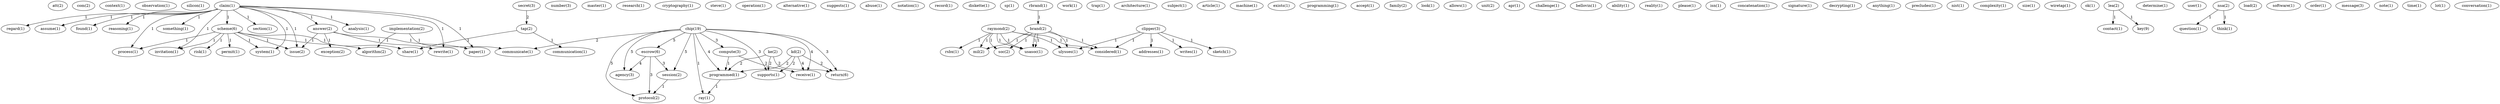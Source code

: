 digraph G {
  att [ label="att(2)" ];
  com [ label="com(2)" ];
  context [ label="context(1)" ];
  observation [ label="observation(1)" ];
  silicon [ label="silicon(1)" ];
  claim [ label="claim(1)" ];
  analysis [ label="analysis(1)" ];
  regard [ label="regard(1)" ];
  assume [ label="assume(1)" ];
  found [ label="found(1)" ];
  reasoning [ label="reasoning(1)" ];
  scheme [ label="scheme(6)" ];
  something [ label="something(1)" ];
  system [ label="system(1)" ];
  process [ label="process(1)" ];
  section [ label="section(1)" ];
  invitation [ label="invitation(1)" ];
  answer [ label="answer(2)" ];
  issue [ label="issue(2)" ];
  rewrite [ label="rewrite(1)" ];
  paper [ label="paper(1)" ];
  number [ label="number(3)" ];
  master [ label="master(1)" ];
  research [ label="research(1)" ];
  cryptography [ label="cryptography(1)" ];
  steve [ label="steve(1)" ];
  operation [ label="operation(1)" ];
  alternative [ label="alternative(1)" ];
  suggests [ label="suggests(1)" ];
  secret [ label="secret(3)" ];
  tap [ label="tap(2)" ];
  abuse [ label="abuse(1)" ];
  notation [ label="notation(1)" ];
  record [ label="record(1)" ];
  diskette [ label="diskette(1)" ];
  sp [ label="sp(1)" ];
  rbrand [ label="rbrand(1)" ];
  brand [ label="brand(2)" ];
  work [ label="work(1)" ];
  trap [ label="trap(1)" ];
  share [ label="share(1)" ];
  algorithm [ label="algorithm(2)" ];
  risk [ label="risk(1)" ];
  permit [ label="permit(1)" ];
  architecture [ label="architecture(1)" ];
  subject [ label="subject(1)" ];
  article [ label="article(1)" ];
  machine [ label="machine(1)" ];
  exists [ label="exists(1)" ];
  programming [ label="programming(1)" ];
  accept [ label="accept(1)" ];
  family [ label="family(2)" ];
  look [ label="look(1)" ];
  communication [ label="communication(1)" ];
  raymond [ label="raymond(2)" ];
  rsbx [ label="rsbx(1)" ];
  ulysses [ label="ulysses(1)" ];
  usasoc [ label="usasoc(1)" ];
  considered [ label="considered(1)" ];
  usasoc [ label="usasoc(1)" ];
  mil [ label="mil(2)" ];
  soc [ label="soc(2)" ];
  allows [ label="allows(1)" ];
  unit [ label="unit(2)" ];
  apr [ label="apr(1)" ];
  challenge [ label="challenge(1)" ];
  bellovin [ label="bellovin(1)" ];
  ability [ label="ability(1)" ];
  ke [ label="ke(2)" ];
  programmed [ label="programmed(1)" ];
  return [ label="return(6)" ];
  supports [ label="supports(1)" ];
  reality [ label="reality(1)" ];
  chip [ label="chip(19)" ];
  escrow [ label="escrow(6)" ];
  session [ label="session(2)" ];
  compute [ label="compute(3)" ];
  protocol [ label="protocol(2)" ];
  agency [ label="agency(3)" ];
  communicate [ label="communicate(1)" ];
  ray [ label="ray(1)" ];
  receive [ label="receive(1)" ];
  please [ label="please(1)" ];
  isn [ label="isn(1)" ];
  concatenation [ label="concatenation(1)" ];
  implementation [ label="implementation(2)" ];
  signature [ label="signature(1)" ];
  decrypting [ label="decrypting(1)" ];
  exception [ label="exception(2)" ];
  anything [ label="anything(1)" ];
  precludes [ label="precludes(1)" ];
  nist [ label="nist(1)" ];
  complexity [ label="complexity(1)" ];
  size [ label="size(1)" ];
  wiretap [ label="wiretap(1)" ];
  clipper [ label="clipper(3)" ];
  sketch [ label="sketch(1)" ];
  addresses [ label="addresses(1)" ];
  writes [ label="writes(1)" ];
  ok [ label="ok(1)" ];
  lea [ label="lea(2)" ];
  contact [ label="contact(1)" ];
  key [ label="key(9)" ];
  kd [ label="kd(2)" ];
  determine [ label="determine(1)" ];
  user [ label="user(1)" ];
  nsa [ label="nsa(2)" ];
  question [ label="question(1)" ];
  think [ label="think(1)" ];
  load [ label="load(2)" ];
  software [ label="software(1)" ];
  order [ label="order(1)" ];
  message [ label="message(3)" ];
  note [ label="note(1)" ];
  time [ label="time(1)" ];
  lot [ label="lot(1)" ];
  conversation [ label="conversation(1)" ];
  claim -> analysis [ label="1" ];
  claim -> regard [ label="1" ];
  claim -> assume [ label="1" ];
  claim -> found [ label="1" ];
  claim -> reasoning [ label="1" ];
  claim -> scheme [ label="1" ];
  claim -> something [ label="1" ];
  claim -> system [ label="1" ];
  claim -> process [ label="1" ];
  claim -> section [ label="1" ];
  claim -> invitation [ label="1" ];
  claim -> answer [ label="1" ];
  claim -> issue [ label="1" ];
  claim -> rewrite [ label="1" ];
  claim -> paper [ label="1" ];
  secret -> tap [ label="2" ];
  rbrand -> brand [ label="1" ];
  scheme -> system [ label="1" ];
  scheme -> share [ label="1" ];
  scheme -> process [ label="1" ];
  scheme -> invitation [ label="1" ];
  scheme -> algorithm [ label="1" ];
  scheme -> risk [ label="1" ];
  scheme -> permit [ label="1" ];
  scheme -> issue [ label="1" ];
  tap -> share [ label="1" ];
  tap -> communication [ label="1" ];
  raymond -> rsbx [ label="1" ];
  raymond -> ulysses [ label="1" ];
  raymond -> usasoc [ label="1" ];
  raymond -> considered [ label="1" ];
  raymond -> usasoc [ label="1" ];
  raymond -> mil [ label="1" ];
  raymond -> soc [ label="1" ];
  ke -> programmed [ label="2" ];
  ke -> return [ label="2" ];
  ke -> supports [ label="2" ];
  chip -> escrow [ label="5" ];
  chip -> session [ label="5" ];
  chip -> compute [ label="3" ];
  chip -> protocol [ label="5" ];
  chip -> agency [ label="5" ];
  chip -> communicate [ label="2" ];
  chip -> programmed [ label="4" ];
  chip -> ray [ label="1" ];
  chip -> return [ label="3" ];
  chip -> receive [ label="4" ];
  chip -> supports [ label="3" ];
  implementation -> algorithm [ label="1" ];
  implementation -> communicate [ label="1" ];
  escrow -> session [ label="3" ];
  escrow -> protocol [ label="3" ];
  escrow -> agency [ label="4" ];
  brand -> ulysses [ label="1" ];
  brand -> usasoc [ label="1" ];
  brand -> considered [ label="1" ];
  brand -> usasoc [ label="1" ];
  brand -> mil [ label="1" ];
  brand -> soc [ label="1" ];
  session -> protocol [ label="1" ];
  answer -> issue [ label="1" ];
  answer -> rewrite [ label="1" ];
  answer -> exception [ label="1" ];
  answer -> paper [ label="1" ];
  compute -> programmed [ label="1" ];
  compute -> receive [ label="2" ];
  clipper -> sketch [ label="1" ];
  clipper -> ulysses [ label="1" ];
  clipper -> addresses [ label="1" ];
  clipper -> considered [ label="1" ];
  clipper -> writes [ label="1" ];
  lea -> contact [ label="1" ];
  lea -> key [ label="1" ];
  kd -> programmed [ label="2" ];
  kd -> return [ label="2" ];
  kd -> receive [ label="4" ];
  kd -> supports [ label="2" ];
  nsa -> question [ label="1" ];
  nsa -> think [ label="1" ];
  programmed -> ray [ label="1" ];
}
